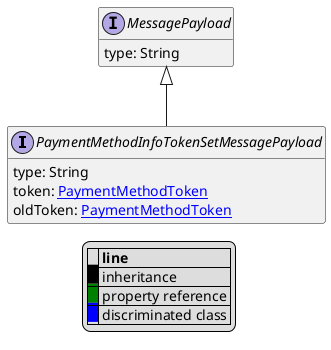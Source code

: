 @startuml

hide empty fields
hide empty methods
legend
|= |= line |
|<back:black>   </back>| inheritance |
|<back:green>   </back>| property reference |
|<back:blue>   </back>| discriminated class |
endlegend
interface PaymentMethodInfoTokenSetMessagePayload [[PaymentMethodInfoTokenSetMessagePayload.svg]] extends MessagePayload {
    type: String
    token: [[PaymentMethodToken.svg PaymentMethodToken]]
    oldToken: [[PaymentMethodToken.svg PaymentMethodToken]]
}
interface MessagePayload [[MessagePayload.svg]]  {
    type: String
}





@enduml
